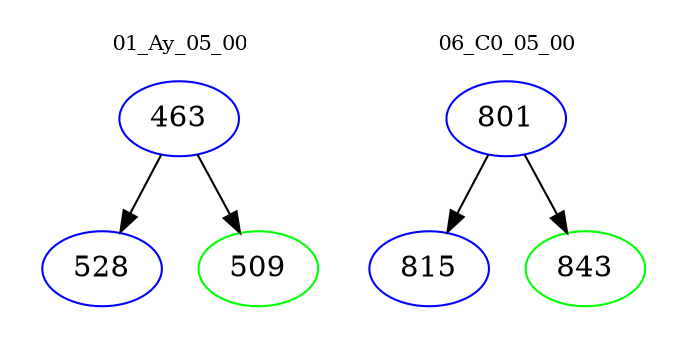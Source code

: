 digraph{
subgraph cluster_0 {
color = white
label = "01_Ay_05_00";
fontsize=10;
T0_463 [label="463", color="blue"]
T0_463 -> T0_528 [color="black"]
T0_528 [label="528", color="blue"]
T0_463 -> T0_509 [color="black"]
T0_509 [label="509", color="green"]
}
subgraph cluster_1 {
color = white
label = "06_C0_05_00";
fontsize=10;
T1_801 [label="801", color="blue"]
T1_801 -> T1_815 [color="black"]
T1_815 [label="815", color="blue"]
T1_801 -> T1_843 [color="black"]
T1_843 [label="843", color="green"]
}
}
